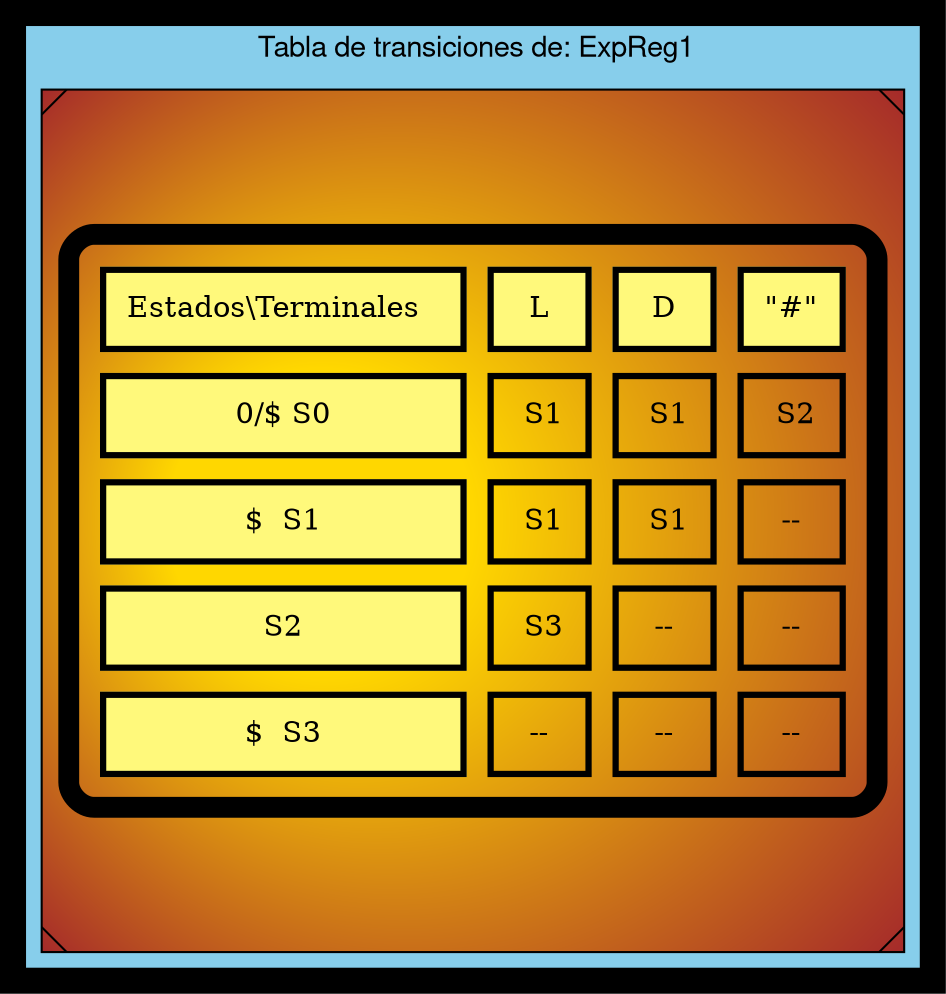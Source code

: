 digraph G { bgcolor="black"
   fontname="Helvetica,Arial,sans-serif"
  edge [fontname="Helvetica,Arial,sans-serif"]
  subgraph cluster1 {fillcolor="skyblue" style="filled"
  node [shape=Msquare fillcolor="gold:brown" style="radial" gradientangle=180]
  label = " Tabla de transiciones de: ExpReg1"
  a0 [label=<  
  <TABLE border="10" cellspacing="10" cellpadding="10" style="rounded" gradientangle="315">
  <TR>
      <TD border="3" bgcolor="#FFF97B">Estados\Terminales  </TD>
      <TD border="3" bgcolor="#FFF97B">L</TD>
      <TD border="3" bgcolor="#FFF97B">D</TD>
      <TD border="3" bgcolor="#FFF97B">"#"</TD>
  </TR>
  <TR>
      <TD border="3" bgcolor="#FFF97B">0/$ S0</TD>
      <TD border="3" > S1</TD>
      <TD border="3" > S1</TD>
      <TD border="3" > S2</TD>
  </TR>
  <TR>
      <TD border="3" bgcolor="#FFF97B">$  S1</TD>
      <TD border="3" > S1</TD>
      <TD border="3" > S1</TD>
      <TD border="3" > -- </TD>
  </TR>
  <TR>
      <TD border="3" bgcolor="#FFF97B">S2</TD>
      <TD border="3" > S3</TD>
      <TD border="3" > -- </TD>
      <TD border="3" > -- </TD>
  </TR>
  <TR>
      <TD border="3" bgcolor="#FFF97B">$  S3</TD>
      <TD border="3" > -- </TD>
      <TD border="3" > -- </TD>
      <TD border="3" > -- </TD>
  </TR>

</TABLE>>];}}